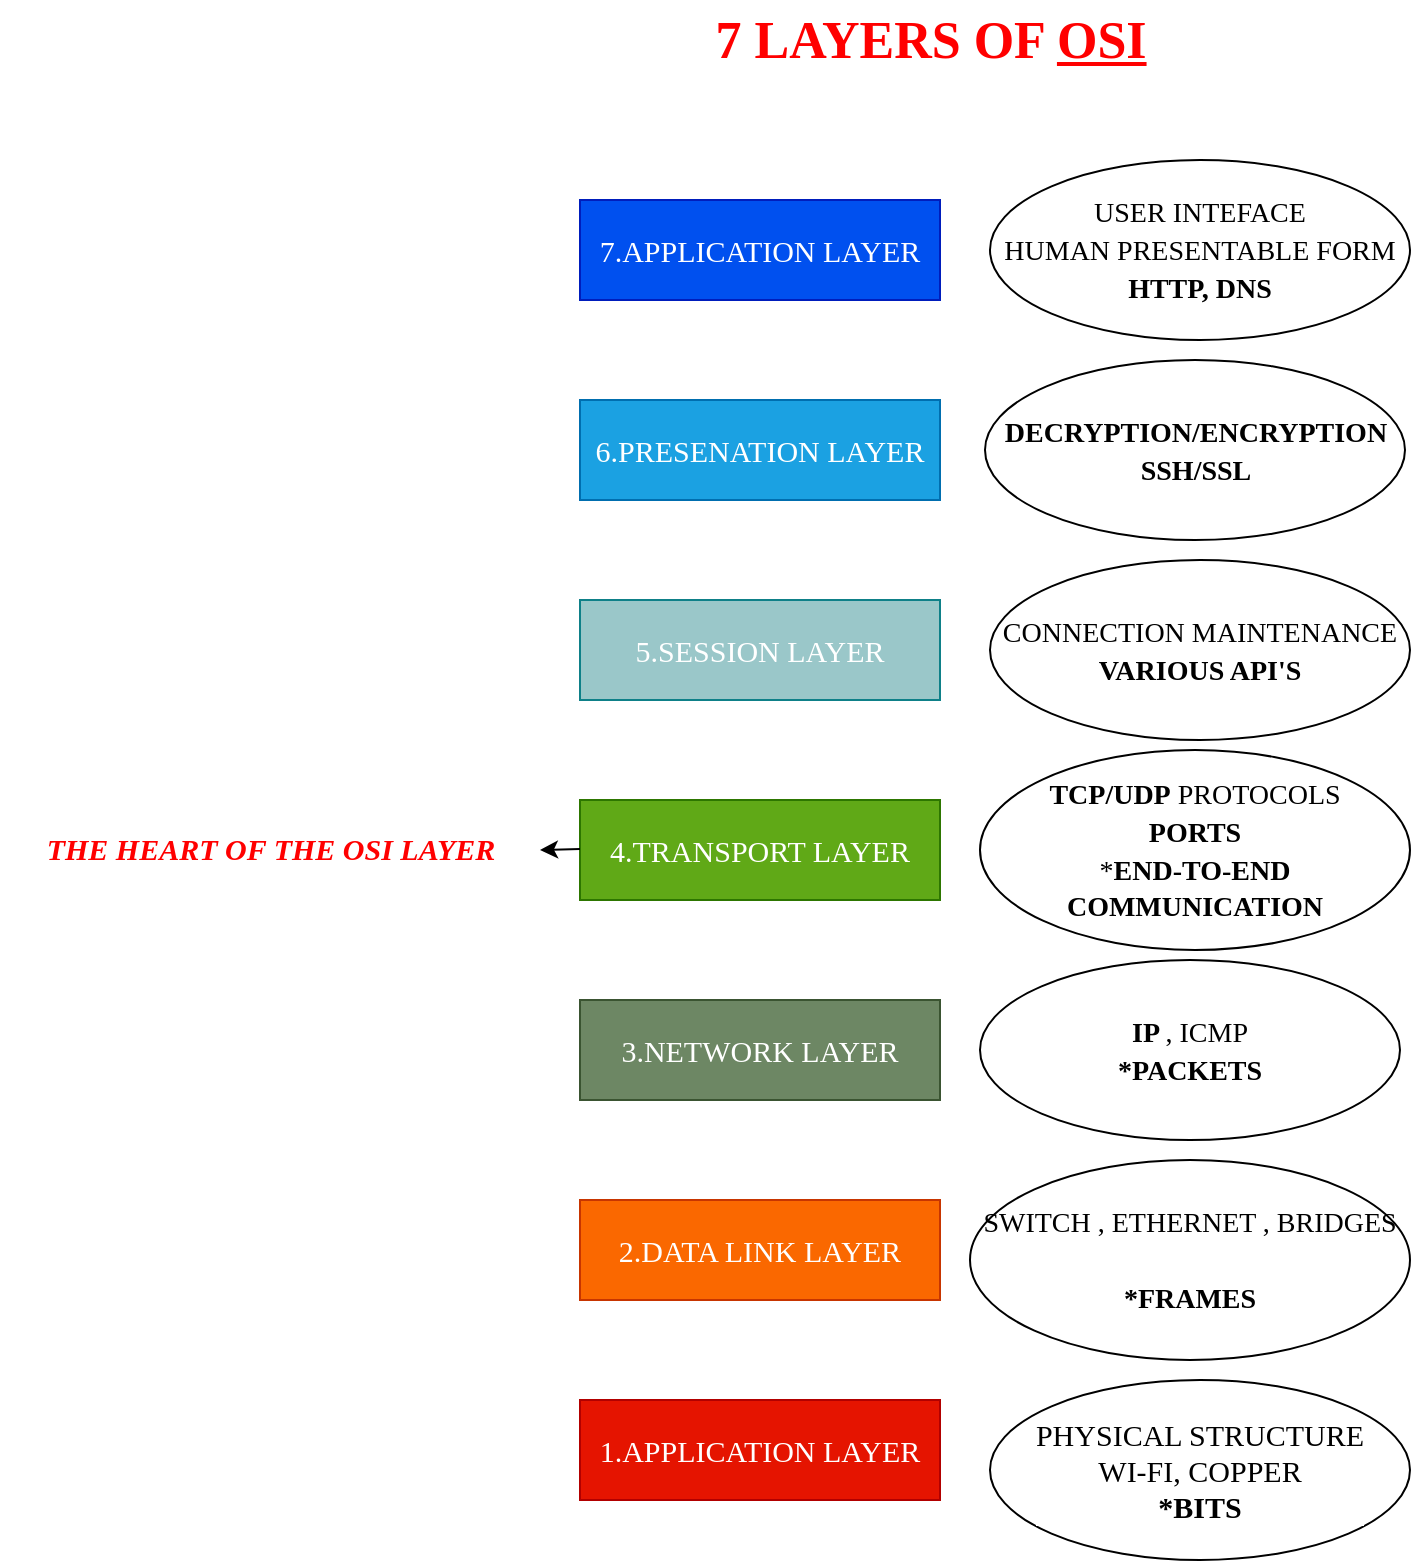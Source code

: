 <mxfile version="20.5.3" type="device"><diagram id="lx9aBOHesIuVaba6UBZa" name="Σελίδα-1"><mxGraphModel dx="1968" dy="775" grid="1" gridSize="10" guides="1" tooltips="1" connect="1" arrows="1" fold="1" page="1" pageScale="1" pageWidth="827" pageHeight="1169" math="0" shadow="0"><root><mxCell id="0"/><mxCell id="1" parent="0"/><mxCell id="RkSXLL807IkDCdDAXo7r-1" value="&lt;font style=&quot;font-size: 15px;&quot;&gt;&lt;font face=&quot;Comic Sans MS&quot;&gt;1.APPLICATION LAYER&lt;/font&gt;&lt;br&gt;&lt;/font&gt;" style="rounded=0;whiteSpace=wrap;html=1;fillColor=#e51400;fontColor=#ffffff;strokeColor=#B20000;" vertex="1" parent="1"><mxGeometry x="280" y="860" width="180" height="50" as="geometry"/></mxCell><mxCell id="RkSXLL807IkDCdDAXo7r-2" value="&lt;font color=&quot;#ffffff&quot; style=&quot;font-size: 15px;&quot; face=&quot;Comic Sans MS&quot;&gt;2.DATA LINK LAYER&lt;/font&gt;" style="rounded=0;whiteSpace=wrap;html=1;fillColor=#fa6800;fontColor=#000000;strokeColor=#C73500;" vertex="1" parent="1"><mxGeometry x="280" y="760" width="180" height="50" as="geometry"/></mxCell><mxCell id="RkSXLL807IkDCdDAXo7r-3" value="&lt;span style=&quot;font-family: &amp;quot;Comic Sans MS&amp;quot;; font-size: 15px;&quot;&gt;3.NETWORK LAYER&lt;/span&gt;" style="rounded=0;whiteSpace=wrap;html=1;fillColor=#6d8764;fontColor=#ffffff;strokeColor=#3A5431;" vertex="1" parent="1"><mxGeometry x="280" y="660" width="180" height="50" as="geometry"/></mxCell><mxCell id="RkSXLL807IkDCdDAXo7r-4" value="&lt;span style=&quot;font-family: &amp;quot;Comic Sans MS&amp;quot;; font-size: 15px;&quot;&gt;4.TRANSPORT LAYER&lt;/span&gt;" style="rounded=0;whiteSpace=wrap;html=1;fillColor=#60a917;fontColor=#ffffff;strokeColor=#2D7600;" vertex="1" parent="1"><mxGeometry x="280" y="560" width="180" height="50" as="geometry"/></mxCell><mxCell id="RkSXLL807IkDCdDAXo7r-5" value="&lt;span style=&quot;color: rgb(255, 255, 255); font-family: &amp;quot;Comic Sans MS&amp;quot;; font-size: 15px;&quot;&gt;5.SESSION LAYER&lt;/span&gt;" style="rounded=0;whiteSpace=wrap;html=1;fillColor=#9AC7C9;strokeColor=#0e8088;" vertex="1" parent="1"><mxGeometry x="280" y="460" width="180" height="50" as="geometry"/></mxCell><mxCell id="RkSXLL807IkDCdDAXo7r-6" value="&lt;span style=&quot;font-family: &amp;quot;Comic Sans MS&amp;quot;; font-size: 15px;&quot;&gt;6.PRESENATION LAYER&lt;/span&gt;" style="rounded=0;whiteSpace=wrap;html=1;fillColor=#1ba1e2;fontColor=#ffffff;strokeColor=#006EAF;" vertex="1" parent="1"><mxGeometry x="280" y="360" width="180" height="50" as="geometry"/></mxCell><mxCell id="RkSXLL807IkDCdDAXo7r-7" value="&lt;span style=&quot;font-family: &amp;quot;Comic Sans MS&amp;quot;; font-size: 15px;&quot;&gt;7.APPLICATION LAYER&lt;/span&gt;" style="rounded=0;whiteSpace=wrap;html=1;fillColor=#0050ef;strokeColor=#001DBC;fontColor=#ffffff;" vertex="1" parent="1"><mxGeometry x="280" y="260" width="180" height="50" as="geometry"/></mxCell><mxCell id="RkSXLL807IkDCdDAXo7r-8" value="&lt;font color=&quot;#ff0000&quot; face=&quot;Comic Sans MS&quot; style=&quot;font-size: 26px;&quot;&gt;7 LAYERS OF &lt;u&gt;OSI&lt;/u&gt;&lt;/font&gt;" style="text;html=1;align=center;verticalAlign=middle;resizable=0;points=[];autosize=1;strokeColor=none;fillColor=none;fontStyle=1" vertex="1" parent="1"><mxGeometry x="325" y="160" width="260" height="40" as="geometry"/></mxCell><mxCell id="RkSXLL807IkDCdDAXo7r-10" value="PHYSICAL STRUCTURE&lt;br&gt;WI-FI, COPPER&lt;br&gt;&lt;b&gt;*BITS&lt;/b&gt;" style="ellipse;whiteSpace=wrap;html=1;fontFamily=Comic Sans MS;fontSize=15;labelBackgroundColor=default;" vertex="1" parent="1"><mxGeometry x="485" y="850" width="210" height="90" as="geometry"/></mxCell><mxCell id="RkSXLL807IkDCdDAXo7r-11" value="&lt;font style=&quot;font-size: 14px;&quot;&gt;SWITCH , ETHERNET , BRIDGES&lt;br&gt;&lt;br&gt;&lt;b&gt;*FRAMES&lt;/b&gt;&lt;/font&gt;" style="ellipse;whiteSpace=wrap;html=1;fontFamily=Comic Sans MS;fontSize=15;" vertex="1" parent="1"><mxGeometry x="475" y="740" width="220" height="100" as="geometry"/></mxCell><mxCell id="RkSXLL807IkDCdDAXo7r-13" value="&lt;span style=&quot;font-size: 14px;&quot;&gt;&lt;b&gt;IP &lt;/b&gt;, ICMP&lt;br&gt;&lt;b&gt;*PACKETS&lt;/b&gt;&lt;br&gt;&lt;/span&gt;" style="ellipse;whiteSpace=wrap;html=1;fontFamily=Comic Sans MS;fontSize=15;" vertex="1" parent="1"><mxGeometry x="480" y="640" width="210" height="90" as="geometry"/></mxCell><mxCell id="RkSXLL807IkDCdDAXo7r-14" value="&lt;span style=&quot;font-size: 14px;&quot;&gt;&lt;b&gt;TCP/UDP&lt;/b&gt; PROTOCOLS&lt;br&gt;&lt;b&gt;PORTS&lt;/b&gt;&lt;br&gt;*&lt;b&gt;END-TO-END COMMUNICATION&lt;/b&gt;&lt;br&gt;&lt;/span&gt;" style="ellipse;whiteSpace=wrap;html=1;fontFamily=Comic Sans MS;fontSize=15;" vertex="1" parent="1"><mxGeometry x="480" y="535" width="215" height="100" as="geometry"/></mxCell><mxCell id="RkSXLL807IkDCdDAXo7r-15" value="&lt;span style=&quot;font-size: 14px;&quot;&gt;CONNECTION MAINTENANCE&lt;br&gt;&lt;/span&gt;&lt;b style=&quot;font-size: 14px;&quot;&gt;VARIOUS API'S&lt;br&gt;&lt;/b&gt;" style="ellipse;whiteSpace=wrap;html=1;fontFamily=Comic Sans MS;fontSize=15;" vertex="1" parent="1"><mxGeometry x="485" y="440" width="210" height="90" as="geometry"/></mxCell><mxCell id="RkSXLL807IkDCdDAXo7r-17" value="" style="endArrow=classic;html=1;rounded=0;fontFamily=Comic Sans MS;fontSize=14;fontColor=#FF0000;" edge="1" parent="1"><mxGeometry width="50" height="50" relative="1" as="geometry"><mxPoint x="280" y="584.5" as="sourcePoint"/><mxPoint x="260" y="585" as="targetPoint"/></mxGeometry></mxCell><mxCell id="RkSXLL807IkDCdDAXo7r-18" value="&lt;font style=&quot;font-size: 15px;&quot;&gt;&lt;b&gt;&lt;i&gt;THE HEART OF THE OSI LAYER&lt;/i&gt;&lt;/b&gt;&lt;/font&gt;" style="text;html=1;align=center;verticalAlign=middle;resizable=0;points=[];autosize=1;strokeColor=none;fillColor=none;fontSize=14;fontFamily=Comic Sans MS;fontColor=#FF0000;" vertex="1" parent="1"><mxGeometry x="-10" y="570" width="270" height="30" as="geometry"/></mxCell><mxCell id="RkSXLL807IkDCdDAXo7r-19" value="&lt;b style=&quot;font-size: 14px;&quot;&gt;DECRYPTION/ENCRYPTION&lt;br&gt;SSH/SSL&lt;br&gt;&lt;/b&gt;" style="ellipse;whiteSpace=wrap;html=1;fontFamily=Comic Sans MS;fontSize=15;" vertex="1" parent="1"><mxGeometry x="482.5" y="340" width="210" height="90" as="geometry"/></mxCell><mxCell id="RkSXLL807IkDCdDAXo7r-20" value="&lt;span style=&quot;font-size: 14px;&quot;&gt;USER INTEFACE&lt;br&gt;HUMAN PRESENTABLE FORM&lt;br&gt;&lt;b&gt;HTTP, DNS&lt;/b&gt;&lt;br&gt;&lt;/span&gt;" style="ellipse;whiteSpace=wrap;html=1;fontFamily=Comic Sans MS;fontSize=15;" vertex="1" parent="1"><mxGeometry x="485" y="240" width="210" height="90" as="geometry"/></mxCell></root></mxGraphModel></diagram></mxfile>